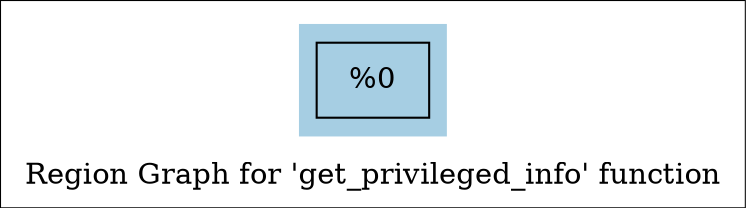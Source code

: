 digraph "Region Graph for 'get_privileged_info' function" {
	label="Region Graph for 'get_privileged_info' function";

	Node0x1915e40 [shape=record,label="{%0}"];
	colorscheme = "paired12"
        subgraph cluster_0x1913e30 {
          label = "";
          style = filled;
          color = 1
          Node0x1915e40;
        }
}
